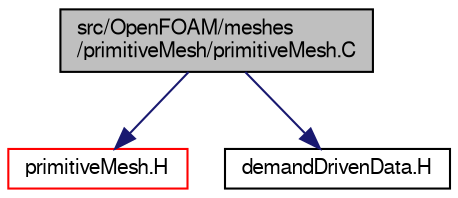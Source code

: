 digraph "src/OpenFOAM/meshes/primitiveMesh/primitiveMesh.C"
{
  bgcolor="transparent";
  edge [fontname="FreeSans",fontsize="10",labelfontname="FreeSans",labelfontsize="10"];
  node [fontname="FreeSans",fontsize="10",shape=record];
  Node0 [label="src/OpenFOAM/meshes\l/primitiveMesh/primitiveMesh.C",height=0.2,width=0.4,color="black", fillcolor="grey75", style="filled", fontcolor="black"];
  Node0 -> Node1 [color="midnightblue",fontsize="10",style="solid",fontname="FreeSans"];
  Node1 [label="primitiveMesh.H",height=0.2,width=0.4,color="red",URL="$a11882.html"];
  Node0 -> Node162 [color="midnightblue",fontsize="10",style="solid",fontname="FreeSans"];
  Node162 [label="demandDrivenData.H",height=0.2,width=0.4,color="black",URL="$a10367.html",tooltip="Template functions to aid in the implementation of demand driven data. "];
}

